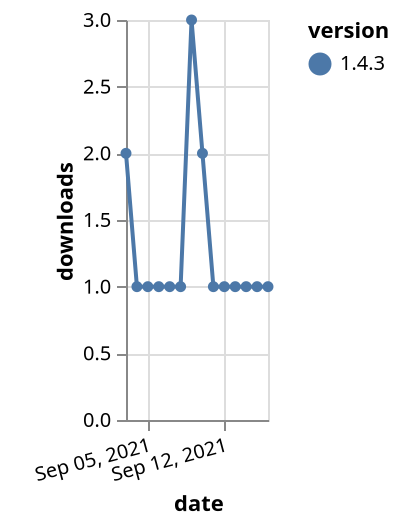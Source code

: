 {"$schema": "https://vega.github.io/schema/vega-lite/v5.json", "description": "A simple bar chart with embedded data.", "data": {"values": [{"date": "2021-09-03", "total": 233, "delta": 2, "version": "1.4.3"}, {"date": "2021-09-04", "total": 234, "delta": 1, "version": "1.4.3"}, {"date": "2021-09-05", "total": 235, "delta": 1, "version": "1.4.3"}, {"date": "2021-09-06", "total": 236, "delta": 1, "version": "1.4.3"}, {"date": "2021-09-07", "total": 237, "delta": 1, "version": "1.4.3"}, {"date": "2021-09-08", "total": 238, "delta": 1, "version": "1.4.3"}, {"date": "2021-09-09", "total": 241, "delta": 3, "version": "1.4.3"}, {"date": "2021-09-10", "total": 243, "delta": 2, "version": "1.4.3"}, {"date": "2021-09-11", "total": 244, "delta": 1, "version": "1.4.3"}, {"date": "2021-09-12", "total": 245, "delta": 1, "version": "1.4.3"}, {"date": "2021-09-13", "total": 246, "delta": 1, "version": "1.4.3"}, {"date": "2021-09-14", "total": 247, "delta": 1, "version": "1.4.3"}, {"date": "2021-09-15", "total": 248, "delta": 1, "version": "1.4.3"}, {"date": "2021-09-16", "total": 249, "delta": 1, "version": "1.4.3"}]}, "width": "container", "mark": {"type": "line", "point": {"filled": true}}, "encoding": {"x": {"field": "date", "type": "temporal", "timeUnit": "yearmonthdate", "title": "date", "axis": {"labelAngle": -15}}, "y": {"field": "delta", "type": "quantitative", "title": "downloads"}, "color": {"field": "version", "type": "nominal"}, "tooltip": {"field": "delta"}}}